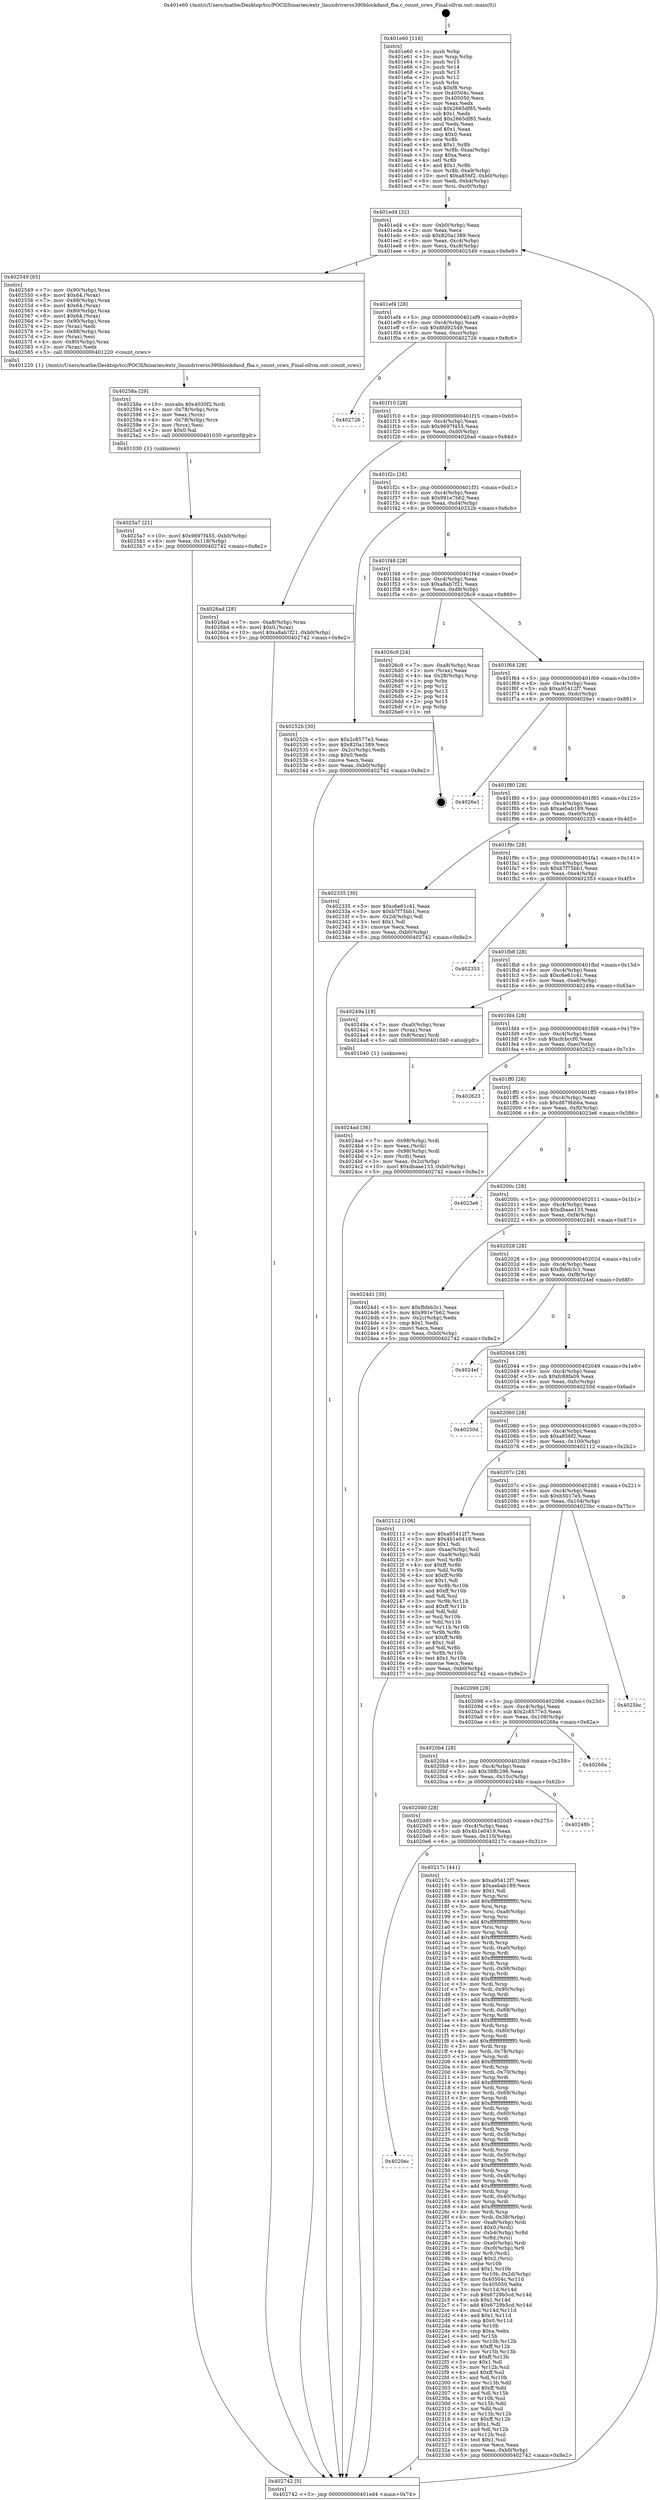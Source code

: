 digraph "0x401e60" {
  label = "0x401e60 (/mnt/c/Users/mathe/Desktop/tcc/POCII/binaries/extr_linuxdriverss390blockdasd_fba.c_count_ccws_Final-ollvm.out::main(0))"
  labelloc = "t"
  node[shape=record]

  Entry [label="",width=0.3,height=0.3,shape=circle,fillcolor=black,style=filled]
  "0x401ed4" [label="{
     0x401ed4 [32]\l
     | [instrs]\l
     &nbsp;&nbsp;0x401ed4 \<+6\>: mov -0xb0(%rbp),%eax\l
     &nbsp;&nbsp;0x401eda \<+2\>: mov %eax,%ecx\l
     &nbsp;&nbsp;0x401edc \<+6\>: sub $0x820a1389,%ecx\l
     &nbsp;&nbsp;0x401ee2 \<+6\>: mov %eax,-0xc4(%rbp)\l
     &nbsp;&nbsp;0x401ee8 \<+6\>: mov %ecx,-0xc8(%rbp)\l
     &nbsp;&nbsp;0x401eee \<+6\>: je 0000000000402549 \<main+0x6e9\>\l
  }"]
  "0x402549" [label="{
     0x402549 [65]\l
     | [instrs]\l
     &nbsp;&nbsp;0x402549 \<+7\>: mov -0x90(%rbp),%rax\l
     &nbsp;&nbsp;0x402550 \<+6\>: movl $0x64,(%rax)\l
     &nbsp;&nbsp;0x402556 \<+7\>: mov -0x88(%rbp),%rax\l
     &nbsp;&nbsp;0x40255d \<+6\>: movl $0x64,(%rax)\l
     &nbsp;&nbsp;0x402563 \<+4\>: mov -0x80(%rbp),%rax\l
     &nbsp;&nbsp;0x402567 \<+6\>: movl $0x64,(%rax)\l
     &nbsp;&nbsp;0x40256d \<+7\>: mov -0x90(%rbp),%rax\l
     &nbsp;&nbsp;0x402574 \<+2\>: mov (%rax),%edi\l
     &nbsp;&nbsp;0x402576 \<+7\>: mov -0x88(%rbp),%rax\l
     &nbsp;&nbsp;0x40257d \<+2\>: mov (%rax),%esi\l
     &nbsp;&nbsp;0x40257f \<+4\>: mov -0x80(%rbp),%rax\l
     &nbsp;&nbsp;0x402583 \<+2\>: mov (%rax),%edx\l
     &nbsp;&nbsp;0x402585 \<+5\>: call 0000000000401220 \<count_ccws\>\l
     | [calls]\l
     &nbsp;&nbsp;0x401220 \{1\} (/mnt/c/Users/mathe/Desktop/tcc/POCII/binaries/extr_linuxdriverss390blockdasd_fba.c_count_ccws_Final-ollvm.out::count_ccws)\l
  }"]
  "0x401ef4" [label="{
     0x401ef4 [28]\l
     | [instrs]\l
     &nbsp;&nbsp;0x401ef4 \<+5\>: jmp 0000000000401ef9 \<main+0x99\>\l
     &nbsp;&nbsp;0x401ef9 \<+6\>: mov -0xc4(%rbp),%eax\l
     &nbsp;&nbsp;0x401eff \<+5\>: sub $0x8fd92549,%eax\l
     &nbsp;&nbsp;0x401f04 \<+6\>: mov %eax,-0xcc(%rbp)\l
     &nbsp;&nbsp;0x401f0a \<+6\>: je 0000000000402726 \<main+0x8c6\>\l
  }"]
  Exit [label="",width=0.3,height=0.3,shape=circle,fillcolor=black,style=filled,peripheries=2]
  "0x402726" [label="{
     0x402726\l
  }", style=dashed]
  "0x401f10" [label="{
     0x401f10 [28]\l
     | [instrs]\l
     &nbsp;&nbsp;0x401f10 \<+5\>: jmp 0000000000401f15 \<main+0xb5\>\l
     &nbsp;&nbsp;0x401f15 \<+6\>: mov -0xc4(%rbp),%eax\l
     &nbsp;&nbsp;0x401f1b \<+5\>: sub $0x9697f455,%eax\l
     &nbsp;&nbsp;0x401f20 \<+6\>: mov %eax,-0xd0(%rbp)\l
     &nbsp;&nbsp;0x401f26 \<+6\>: je 00000000004026ad \<main+0x84d\>\l
  }"]
  "0x4025a7" [label="{
     0x4025a7 [21]\l
     | [instrs]\l
     &nbsp;&nbsp;0x4025a7 \<+10\>: movl $0x9697f455,-0xb0(%rbp)\l
     &nbsp;&nbsp;0x4025b1 \<+6\>: mov %eax,-0x118(%rbp)\l
     &nbsp;&nbsp;0x4025b7 \<+5\>: jmp 0000000000402742 \<main+0x8e2\>\l
  }"]
  "0x4026ad" [label="{
     0x4026ad [28]\l
     | [instrs]\l
     &nbsp;&nbsp;0x4026ad \<+7\>: mov -0xa8(%rbp),%rax\l
     &nbsp;&nbsp;0x4026b4 \<+6\>: movl $0x0,(%rax)\l
     &nbsp;&nbsp;0x4026ba \<+10\>: movl $0xa8ab7f21,-0xb0(%rbp)\l
     &nbsp;&nbsp;0x4026c4 \<+5\>: jmp 0000000000402742 \<main+0x8e2\>\l
  }"]
  "0x401f2c" [label="{
     0x401f2c [28]\l
     | [instrs]\l
     &nbsp;&nbsp;0x401f2c \<+5\>: jmp 0000000000401f31 \<main+0xd1\>\l
     &nbsp;&nbsp;0x401f31 \<+6\>: mov -0xc4(%rbp),%eax\l
     &nbsp;&nbsp;0x401f37 \<+5\>: sub $0x991e7b62,%eax\l
     &nbsp;&nbsp;0x401f3c \<+6\>: mov %eax,-0xd4(%rbp)\l
     &nbsp;&nbsp;0x401f42 \<+6\>: je 000000000040252b \<main+0x6cb\>\l
  }"]
  "0x40258a" [label="{
     0x40258a [29]\l
     | [instrs]\l
     &nbsp;&nbsp;0x40258a \<+10\>: movabs $0x4030f2,%rdi\l
     &nbsp;&nbsp;0x402594 \<+4\>: mov -0x78(%rbp),%rcx\l
     &nbsp;&nbsp;0x402598 \<+2\>: mov %eax,(%rcx)\l
     &nbsp;&nbsp;0x40259a \<+4\>: mov -0x78(%rbp),%rcx\l
     &nbsp;&nbsp;0x40259e \<+2\>: mov (%rcx),%esi\l
     &nbsp;&nbsp;0x4025a0 \<+2\>: mov $0x0,%al\l
     &nbsp;&nbsp;0x4025a2 \<+5\>: call 0000000000401030 \<printf@plt\>\l
     | [calls]\l
     &nbsp;&nbsp;0x401030 \{1\} (unknown)\l
  }"]
  "0x40252b" [label="{
     0x40252b [30]\l
     | [instrs]\l
     &nbsp;&nbsp;0x40252b \<+5\>: mov $0x2c8577e3,%eax\l
     &nbsp;&nbsp;0x402530 \<+5\>: mov $0x820a1389,%ecx\l
     &nbsp;&nbsp;0x402535 \<+3\>: mov -0x2c(%rbp),%edx\l
     &nbsp;&nbsp;0x402538 \<+3\>: cmp $0x0,%edx\l
     &nbsp;&nbsp;0x40253b \<+3\>: cmove %ecx,%eax\l
     &nbsp;&nbsp;0x40253e \<+6\>: mov %eax,-0xb0(%rbp)\l
     &nbsp;&nbsp;0x402544 \<+5\>: jmp 0000000000402742 \<main+0x8e2\>\l
  }"]
  "0x401f48" [label="{
     0x401f48 [28]\l
     | [instrs]\l
     &nbsp;&nbsp;0x401f48 \<+5\>: jmp 0000000000401f4d \<main+0xed\>\l
     &nbsp;&nbsp;0x401f4d \<+6\>: mov -0xc4(%rbp),%eax\l
     &nbsp;&nbsp;0x401f53 \<+5\>: sub $0xa8ab7f21,%eax\l
     &nbsp;&nbsp;0x401f58 \<+6\>: mov %eax,-0xd8(%rbp)\l
     &nbsp;&nbsp;0x401f5e \<+6\>: je 00000000004026c9 \<main+0x869\>\l
  }"]
  "0x4024ad" [label="{
     0x4024ad [36]\l
     | [instrs]\l
     &nbsp;&nbsp;0x4024ad \<+7\>: mov -0x98(%rbp),%rdi\l
     &nbsp;&nbsp;0x4024b4 \<+2\>: mov %eax,(%rdi)\l
     &nbsp;&nbsp;0x4024b6 \<+7\>: mov -0x98(%rbp),%rdi\l
     &nbsp;&nbsp;0x4024bd \<+2\>: mov (%rdi),%eax\l
     &nbsp;&nbsp;0x4024bf \<+3\>: mov %eax,-0x2c(%rbp)\l
     &nbsp;&nbsp;0x4024c2 \<+10\>: movl $0xdbaae133,-0xb0(%rbp)\l
     &nbsp;&nbsp;0x4024cc \<+5\>: jmp 0000000000402742 \<main+0x8e2\>\l
  }"]
  "0x4026c9" [label="{
     0x4026c9 [24]\l
     | [instrs]\l
     &nbsp;&nbsp;0x4026c9 \<+7\>: mov -0xa8(%rbp),%rax\l
     &nbsp;&nbsp;0x4026d0 \<+2\>: mov (%rax),%eax\l
     &nbsp;&nbsp;0x4026d2 \<+4\>: lea -0x28(%rbp),%rsp\l
     &nbsp;&nbsp;0x4026d6 \<+1\>: pop %rbx\l
     &nbsp;&nbsp;0x4026d7 \<+2\>: pop %r12\l
     &nbsp;&nbsp;0x4026d9 \<+2\>: pop %r13\l
     &nbsp;&nbsp;0x4026db \<+2\>: pop %r14\l
     &nbsp;&nbsp;0x4026dd \<+2\>: pop %r15\l
     &nbsp;&nbsp;0x4026df \<+1\>: pop %rbp\l
     &nbsp;&nbsp;0x4026e0 \<+1\>: ret\l
  }"]
  "0x401f64" [label="{
     0x401f64 [28]\l
     | [instrs]\l
     &nbsp;&nbsp;0x401f64 \<+5\>: jmp 0000000000401f69 \<main+0x109\>\l
     &nbsp;&nbsp;0x401f69 \<+6\>: mov -0xc4(%rbp),%eax\l
     &nbsp;&nbsp;0x401f6f \<+5\>: sub $0xa95412f7,%eax\l
     &nbsp;&nbsp;0x401f74 \<+6\>: mov %eax,-0xdc(%rbp)\l
     &nbsp;&nbsp;0x401f7a \<+6\>: je 00000000004026e1 \<main+0x881\>\l
  }"]
  "0x4020ec" [label="{
     0x4020ec\l
  }", style=dashed]
  "0x4026e1" [label="{
     0x4026e1\l
  }", style=dashed]
  "0x401f80" [label="{
     0x401f80 [28]\l
     | [instrs]\l
     &nbsp;&nbsp;0x401f80 \<+5\>: jmp 0000000000401f85 \<main+0x125\>\l
     &nbsp;&nbsp;0x401f85 \<+6\>: mov -0xc4(%rbp),%eax\l
     &nbsp;&nbsp;0x401f8b \<+5\>: sub $0xaebab189,%eax\l
     &nbsp;&nbsp;0x401f90 \<+6\>: mov %eax,-0xe0(%rbp)\l
     &nbsp;&nbsp;0x401f96 \<+6\>: je 0000000000402335 \<main+0x4d5\>\l
  }"]
  "0x40217c" [label="{
     0x40217c [441]\l
     | [instrs]\l
     &nbsp;&nbsp;0x40217c \<+5\>: mov $0xa95412f7,%eax\l
     &nbsp;&nbsp;0x402181 \<+5\>: mov $0xaebab189,%ecx\l
     &nbsp;&nbsp;0x402186 \<+2\>: mov $0x1,%dl\l
     &nbsp;&nbsp;0x402188 \<+3\>: mov %rsp,%rsi\l
     &nbsp;&nbsp;0x40218b \<+4\>: add $0xfffffffffffffff0,%rsi\l
     &nbsp;&nbsp;0x40218f \<+3\>: mov %rsi,%rsp\l
     &nbsp;&nbsp;0x402192 \<+7\>: mov %rsi,-0xa8(%rbp)\l
     &nbsp;&nbsp;0x402199 \<+3\>: mov %rsp,%rsi\l
     &nbsp;&nbsp;0x40219c \<+4\>: add $0xfffffffffffffff0,%rsi\l
     &nbsp;&nbsp;0x4021a0 \<+3\>: mov %rsi,%rsp\l
     &nbsp;&nbsp;0x4021a3 \<+3\>: mov %rsp,%rdi\l
     &nbsp;&nbsp;0x4021a6 \<+4\>: add $0xfffffffffffffff0,%rdi\l
     &nbsp;&nbsp;0x4021aa \<+3\>: mov %rdi,%rsp\l
     &nbsp;&nbsp;0x4021ad \<+7\>: mov %rdi,-0xa0(%rbp)\l
     &nbsp;&nbsp;0x4021b4 \<+3\>: mov %rsp,%rdi\l
     &nbsp;&nbsp;0x4021b7 \<+4\>: add $0xfffffffffffffff0,%rdi\l
     &nbsp;&nbsp;0x4021bb \<+3\>: mov %rdi,%rsp\l
     &nbsp;&nbsp;0x4021be \<+7\>: mov %rdi,-0x98(%rbp)\l
     &nbsp;&nbsp;0x4021c5 \<+3\>: mov %rsp,%rdi\l
     &nbsp;&nbsp;0x4021c8 \<+4\>: add $0xfffffffffffffff0,%rdi\l
     &nbsp;&nbsp;0x4021cc \<+3\>: mov %rdi,%rsp\l
     &nbsp;&nbsp;0x4021cf \<+7\>: mov %rdi,-0x90(%rbp)\l
     &nbsp;&nbsp;0x4021d6 \<+3\>: mov %rsp,%rdi\l
     &nbsp;&nbsp;0x4021d9 \<+4\>: add $0xfffffffffffffff0,%rdi\l
     &nbsp;&nbsp;0x4021dd \<+3\>: mov %rdi,%rsp\l
     &nbsp;&nbsp;0x4021e0 \<+7\>: mov %rdi,-0x88(%rbp)\l
     &nbsp;&nbsp;0x4021e7 \<+3\>: mov %rsp,%rdi\l
     &nbsp;&nbsp;0x4021ea \<+4\>: add $0xfffffffffffffff0,%rdi\l
     &nbsp;&nbsp;0x4021ee \<+3\>: mov %rdi,%rsp\l
     &nbsp;&nbsp;0x4021f1 \<+4\>: mov %rdi,-0x80(%rbp)\l
     &nbsp;&nbsp;0x4021f5 \<+3\>: mov %rsp,%rdi\l
     &nbsp;&nbsp;0x4021f8 \<+4\>: add $0xfffffffffffffff0,%rdi\l
     &nbsp;&nbsp;0x4021fc \<+3\>: mov %rdi,%rsp\l
     &nbsp;&nbsp;0x4021ff \<+4\>: mov %rdi,-0x78(%rbp)\l
     &nbsp;&nbsp;0x402203 \<+3\>: mov %rsp,%rdi\l
     &nbsp;&nbsp;0x402206 \<+4\>: add $0xfffffffffffffff0,%rdi\l
     &nbsp;&nbsp;0x40220a \<+3\>: mov %rdi,%rsp\l
     &nbsp;&nbsp;0x40220d \<+4\>: mov %rdi,-0x70(%rbp)\l
     &nbsp;&nbsp;0x402211 \<+3\>: mov %rsp,%rdi\l
     &nbsp;&nbsp;0x402214 \<+4\>: add $0xfffffffffffffff0,%rdi\l
     &nbsp;&nbsp;0x402218 \<+3\>: mov %rdi,%rsp\l
     &nbsp;&nbsp;0x40221b \<+4\>: mov %rdi,-0x68(%rbp)\l
     &nbsp;&nbsp;0x40221f \<+3\>: mov %rsp,%rdi\l
     &nbsp;&nbsp;0x402222 \<+4\>: add $0xfffffffffffffff0,%rdi\l
     &nbsp;&nbsp;0x402226 \<+3\>: mov %rdi,%rsp\l
     &nbsp;&nbsp;0x402229 \<+4\>: mov %rdi,-0x60(%rbp)\l
     &nbsp;&nbsp;0x40222d \<+3\>: mov %rsp,%rdi\l
     &nbsp;&nbsp;0x402230 \<+4\>: add $0xfffffffffffffff0,%rdi\l
     &nbsp;&nbsp;0x402234 \<+3\>: mov %rdi,%rsp\l
     &nbsp;&nbsp;0x402237 \<+4\>: mov %rdi,-0x58(%rbp)\l
     &nbsp;&nbsp;0x40223b \<+3\>: mov %rsp,%rdi\l
     &nbsp;&nbsp;0x40223e \<+4\>: add $0xfffffffffffffff0,%rdi\l
     &nbsp;&nbsp;0x402242 \<+3\>: mov %rdi,%rsp\l
     &nbsp;&nbsp;0x402245 \<+4\>: mov %rdi,-0x50(%rbp)\l
     &nbsp;&nbsp;0x402249 \<+3\>: mov %rsp,%rdi\l
     &nbsp;&nbsp;0x40224c \<+4\>: add $0xfffffffffffffff0,%rdi\l
     &nbsp;&nbsp;0x402250 \<+3\>: mov %rdi,%rsp\l
     &nbsp;&nbsp;0x402253 \<+4\>: mov %rdi,-0x48(%rbp)\l
     &nbsp;&nbsp;0x402257 \<+3\>: mov %rsp,%rdi\l
     &nbsp;&nbsp;0x40225a \<+4\>: add $0xfffffffffffffff0,%rdi\l
     &nbsp;&nbsp;0x40225e \<+3\>: mov %rdi,%rsp\l
     &nbsp;&nbsp;0x402261 \<+4\>: mov %rdi,-0x40(%rbp)\l
     &nbsp;&nbsp;0x402265 \<+3\>: mov %rsp,%rdi\l
     &nbsp;&nbsp;0x402268 \<+4\>: add $0xfffffffffffffff0,%rdi\l
     &nbsp;&nbsp;0x40226c \<+3\>: mov %rdi,%rsp\l
     &nbsp;&nbsp;0x40226f \<+4\>: mov %rdi,-0x38(%rbp)\l
     &nbsp;&nbsp;0x402273 \<+7\>: mov -0xa8(%rbp),%rdi\l
     &nbsp;&nbsp;0x40227a \<+6\>: movl $0x0,(%rdi)\l
     &nbsp;&nbsp;0x402280 \<+7\>: mov -0xb4(%rbp),%r8d\l
     &nbsp;&nbsp;0x402287 \<+3\>: mov %r8d,(%rsi)\l
     &nbsp;&nbsp;0x40228a \<+7\>: mov -0xa0(%rbp),%rdi\l
     &nbsp;&nbsp;0x402291 \<+7\>: mov -0xc0(%rbp),%r9\l
     &nbsp;&nbsp;0x402298 \<+3\>: mov %r9,(%rdi)\l
     &nbsp;&nbsp;0x40229b \<+3\>: cmpl $0x2,(%rsi)\l
     &nbsp;&nbsp;0x40229e \<+4\>: setne %r10b\l
     &nbsp;&nbsp;0x4022a2 \<+4\>: and $0x1,%r10b\l
     &nbsp;&nbsp;0x4022a6 \<+4\>: mov %r10b,-0x2d(%rbp)\l
     &nbsp;&nbsp;0x4022aa \<+8\>: mov 0x40504c,%r11d\l
     &nbsp;&nbsp;0x4022b2 \<+7\>: mov 0x405050,%ebx\l
     &nbsp;&nbsp;0x4022b9 \<+3\>: mov %r11d,%r14d\l
     &nbsp;&nbsp;0x4022bc \<+7\>: sub $0x6729b5cd,%r14d\l
     &nbsp;&nbsp;0x4022c3 \<+4\>: sub $0x1,%r14d\l
     &nbsp;&nbsp;0x4022c7 \<+7\>: add $0x6729b5cd,%r14d\l
     &nbsp;&nbsp;0x4022ce \<+4\>: imul %r14d,%r11d\l
     &nbsp;&nbsp;0x4022d2 \<+4\>: and $0x1,%r11d\l
     &nbsp;&nbsp;0x4022d6 \<+4\>: cmp $0x0,%r11d\l
     &nbsp;&nbsp;0x4022da \<+4\>: sete %r10b\l
     &nbsp;&nbsp;0x4022de \<+3\>: cmp $0xa,%ebx\l
     &nbsp;&nbsp;0x4022e1 \<+4\>: setl %r15b\l
     &nbsp;&nbsp;0x4022e5 \<+3\>: mov %r10b,%r12b\l
     &nbsp;&nbsp;0x4022e8 \<+4\>: xor $0xff,%r12b\l
     &nbsp;&nbsp;0x4022ec \<+3\>: mov %r15b,%r13b\l
     &nbsp;&nbsp;0x4022ef \<+4\>: xor $0xff,%r13b\l
     &nbsp;&nbsp;0x4022f3 \<+3\>: xor $0x1,%dl\l
     &nbsp;&nbsp;0x4022f6 \<+3\>: mov %r12b,%sil\l
     &nbsp;&nbsp;0x4022f9 \<+4\>: and $0xff,%sil\l
     &nbsp;&nbsp;0x4022fd \<+3\>: and %dl,%r10b\l
     &nbsp;&nbsp;0x402300 \<+3\>: mov %r13b,%dil\l
     &nbsp;&nbsp;0x402303 \<+4\>: and $0xff,%dil\l
     &nbsp;&nbsp;0x402307 \<+3\>: and %dl,%r15b\l
     &nbsp;&nbsp;0x40230a \<+3\>: or %r10b,%sil\l
     &nbsp;&nbsp;0x40230d \<+3\>: or %r15b,%dil\l
     &nbsp;&nbsp;0x402310 \<+3\>: xor %dil,%sil\l
     &nbsp;&nbsp;0x402313 \<+3\>: or %r13b,%r12b\l
     &nbsp;&nbsp;0x402316 \<+4\>: xor $0xff,%r12b\l
     &nbsp;&nbsp;0x40231a \<+3\>: or $0x1,%dl\l
     &nbsp;&nbsp;0x40231d \<+3\>: and %dl,%r12b\l
     &nbsp;&nbsp;0x402320 \<+3\>: or %r12b,%sil\l
     &nbsp;&nbsp;0x402323 \<+4\>: test $0x1,%sil\l
     &nbsp;&nbsp;0x402327 \<+3\>: cmovne %ecx,%eax\l
     &nbsp;&nbsp;0x40232a \<+6\>: mov %eax,-0xb0(%rbp)\l
     &nbsp;&nbsp;0x402330 \<+5\>: jmp 0000000000402742 \<main+0x8e2\>\l
  }"]
  "0x402335" [label="{
     0x402335 [30]\l
     | [instrs]\l
     &nbsp;&nbsp;0x402335 \<+5\>: mov $0xc6e61c41,%eax\l
     &nbsp;&nbsp;0x40233a \<+5\>: mov $0xb7f75bb1,%ecx\l
     &nbsp;&nbsp;0x40233f \<+3\>: mov -0x2d(%rbp),%dl\l
     &nbsp;&nbsp;0x402342 \<+3\>: test $0x1,%dl\l
     &nbsp;&nbsp;0x402345 \<+3\>: cmovne %ecx,%eax\l
     &nbsp;&nbsp;0x402348 \<+6\>: mov %eax,-0xb0(%rbp)\l
     &nbsp;&nbsp;0x40234e \<+5\>: jmp 0000000000402742 \<main+0x8e2\>\l
  }"]
  "0x401f9c" [label="{
     0x401f9c [28]\l
     | [instrs]\l
     &nbsp;&nbsp;0x401f9c \<+5\>: jmp 0000000000401fa1 \<main+0x141\>\l
     &nbsp;&nbsp;0x401fa1 \<+6\>: mov -0xc4(%rbp),%eax\l
     &nbsp;&nbsp;0x401fa7 \<+5\>: sub $0xb7f75bb1,%eax\l
     &nbsp;&nbsp;0x401fac \<+6\>: mov %eax,-0xe4(%rbp)\l
     &nbsp;&nbsp;0x401fb2 \<+6\>: je 0000000000402353 \<main+0x4f3\>\l
  }"]
  "0x4020d0" [label="{
     0x4020d0 [28]\l
     | [instrs]\l
     &nbsp;&nbsp;0x4020d0 \<+5\>: jmp 00000000004020d5 \<main+0x275\>\l
     &nbsp;&nbsp;0x4020d5 \<+6\>: mov -0xc4(%rbp),%eax\l
     &nbsp;&nbsp;0x4020db \<+5\>: sub $0x4b1e0419,%eax\l
     &nbsp;&nbsp;0x4020e0 \<+6\>: mov %eax,-0x110(%rbp)\l
     &nbsp;&nbsp;0x4020e6 \<+6\>: je 000000000040217c \<main+0x31c\>\l
  }"]
  "0x402353" [label="{
     0x402353\l
  }", style=dashed]
  "0x401fb8" [label="{
     0x401fb8 [28]\l
     | [instrs]\l
     &nbsp;&nbsp;0x401fb8 \<+5\>: jmp 0000000000401fbd \<main+0x15d\>\l
     &nbsp;&nbsp;0x401fbd \<+6\>: mov -0xc4(%rbp),%eax\l
     &nbsp;&nbsp;0x401fc3 \<+5\>: sub $0xc6e61c41,%eax\l
     &nbsp;&nbsp;0x401fc8 \<+6\>: mov %eax,-0xe8(%rbp)\l
     &nbsp;&nbsp;0x401fce \<+6\>: je 000000000040249a \<main+0x63a\>\l
  }"]
  "0x40248b" [label="{
     0x40248b\l
  }", style=dashed]
  "0x40249a" [label="{
     0x40249a [19]\l
     | [instrs]\l
     &nbsp;&nbsp;0x40249a \<+7\>: mov -0xa0(%rbp),%rax\l
     &nbsp;&nbsp;0x4024a1 \<+3\>: mov (%rax),%rax\l
     &nbsp;&nbsp;0x4024a4 \<+4\>: mov 0x8(%rax),%rdi\l
     &nbsp;&nbsp;0x4024a8 \<+5\>: call 0000000000401040 \<atoi@plt\>\l
     | [calls]\l
     &nbsp;&nbsp;0x401040 \{1\} (unknown)\l
  }"]
  "0x401fd4" [label="{
     0x401fd4 [28]\l
     | [instrs]\l
     &nbsp;&nbsp;0x401fd4 \<+5\>: jmp 0000000000401fd9 \<main+0x179\>\l
     &nbsp;&nbsp;0x401fd9 \<+6\>: mov -0xc4(%rbp),%eax\l
     &nbsp;&nbsp;0x401fdf \<+5\>: sub $0xcfcbccf0,%eax\l
     &nbsp;&nbsp;0x401fe4 \<+6\>: mov %eax,-0xec(%rbp)\l
     &nbsp;&nbsp;0x401fea \<+6\>: je 0000000000402623 \<main+0x7c3\>\l
  }"]
  "0x4020b4" [label="{
     0x4020b4 [28]\l
     | [instrs]\l
     &nbsp;&nbsp;0x4020b4 \<+5\>: jmp 00000000004020b9 \<main+0x259\>\l
     &nbsp;&nbsp;0x4020b9 \<+6\>: mov -0xc4(%rbp),%eax\l
     &nbsp;&nbsp;0x4020bf \<+5\>: sub $0x38ffc296,%eax\l
     &nbsp;&nbsp;0x4020c4 \<+6\>: mov %eax,-0x10c(%rbp)\l
     &nbsp;&nbsp;0x4020ca \<+6\>: je 000000000040248b \<main+0x62b\>\l
  }"]
  "0x402623" [label="{
     0x402623\l
  }", style=dashed]
  "0x401ff0" [label="{
     0x401ff0 [28]\l
     | [instrs]\l
     &nbsp;&nbsp;0x401ff0 \<+5\>: jmp 0000000000401ff5 \<main+0x195\>\l
     &nbsp;&nbsp;0x401ff5 \<+6\>: mov -0xc4(%rbp),%eax\l
     &nbsp;&nbsp;0x401ffb \<+5\>: sub $0xd879bb6a,%eax\l
     &nbsp;&nbsp;0x402000 \<+6\>: mov %eax,-0xf0(%rbp)\l
     &nbsp;&nbsp;0x402006 \<+6\>: je 00000000004023e6 \<main+0x586\>\l
  }"]
  "0x40268a" [label="{
     0x40268a\l
  }", style=dashed]
  "0x4023e6" [label="{
     0x4023e6\l
  }", style=dashed]
  "0x40200c" [label="{
     0x40200c [28]\l
     | [instrs]\l
     &nbsp;&nbsp;0x40200c \<+5\>: jmp 0000000000402011 \<main+0x1b1\>\l
     &nbsp;&nbsp;0x402011 \<+6\>: mov -0xc4(%rbp),%eax\l
     &nbsp;&nbsp;0x402017 \<+5\>: sub $0xdbaae133,%eax\l
     &nbsp;&nbsp;0x40201c \<+6\>: mov %eax,-0xf4(%rbp)\l
     &nbsp;&nbsp;0x402022 \<+6\>: je 00000000004024d1 \<main+0x671\>\l
  }"]
  "0x402098" [label="{
     0x402098 [28]\l
     | [instrs]\l
     &nbsp;&nbsp;0x402098 \<+5\>: jmp 000000000040209d \<main+0x23d\>\l
     &nbsp;&nbsp;0x40209d \<+6\>: mov -0xc4(%rbp),%eax\l
     &nbsp;&nbsp;0x4020a3 \<+5\>: sub $0x2c8577e3,%eax\l
     &nbsp;&nbsp;0x4020a8 \<+6\>: mov %eax,-0x108(%rbp)\l
     &nbsp;&nbsp;0x4020ae \<+6\>: je 000000000040268a \<main+0x82a\>\l
  }"]
  "0x4024d1" [label="{
     0x4024d1 [30]\l
     | [instrs]\l
     &nbsp;&nbsp;0x4024d1 \<+5\>: mov $0xfbfeb3c1,%eax\l
     &nbsp;&nbsp;0x4024d6 \<+5\>: mov $0x991e7b62,%ecx\l
     &nbsp;&nbsp;0x4024db \<+3\>: mov -0x2c(%rbp),%edx\l
     &nbsp;&nbsp;0x4024de \<+3\>: cmp $0x1,%edx\l
     &nbsp;&nbsp;0x4024e1 \<+3\>: cmovl %ecx,%eax\l
     &nbsp;&nbsp;0x4024e4 \<+6\>: mov %eax,-0xb0(%rbp)\l
     &nbsp;&nbsp;0x4024ea \<+5\>: jmp 0000000000402742 \<main+0x8e2\>\l
  }"]
  "0x402028" [label="{
     0x402028 [28]\l
     | [instrs]\l
     &nbsp;&nbsp;0x402028 \<+5\>: jmp 000000000040202d \<main+0x1cd\>\l
     &nbsp;&nbsp;0x40202d \<+6\>: mov -0xc4(%rbp),%eax\l
     &nbsp;&nbsp;0x402033 \<+5\>: sub $0xfbfeb3c1,%eax\l
     &nbsp;&nbsp;0x402038 \<+6\>: mov %eax,-0xf8(%rbp)\l
     &nbsp;&nbsp;0x40203e \<+6\>: je 00000000004024ef \<main+0x68f\>\l
  }"]
  "0x4025bc" [label="{
     0x4025bc\l
  }", style=dashed]
  "0x4024ef" [label="{
     0x4024ef\l
  }", style=dashed]
  "0x402044" [label="{
     0x402044 [28]\l
     | [instrs]\l
     &nbsp;&nbsp;0x402044 \<+5\>: jmp 0000000000402049 \<main+0x1e9\>\l
     &nbsp;&nbsp;0x402049 \<+6\>: mov -0xc4(%rbp),%eax\l
     &nbsp;&nbsp;0x40204f \<+5\>: sub $0xfc88fa09,%eax\l
     &nbsp;&nbsp;0x402054 \<+6\>: mov %eax,-0xfc(%rbp)\l
     &nbsp;&nbsp;0x40205a \<+6\>: je 000000000040250d \<main+0x6ad\>\l
  }"]
  "0x401e60" [label="{
     0x401e60 [116]\l
     | [instrs]\l
     &nbsp;&nbsp;0x401e60 \<+1\>: push %rbp\l
     &nbsp;&nbsp;0x401e61 \<+3\>: mov %rsp,%rbp\l
     &nbsp;&nbsp;0x401e64 \<+2\>: push %r15\l
     &nbsp;&nbsp;0x401e66 \<+2\>: push %r14\l
     &nbsp;&nbsp;0x401e68 \<+2\>: push %r13\l
     &nbsp;&nbsp;0x401e6a \<+2\>: push %r12\l
     &nbsp;&nbsp;0x401e6c \<+1\>: push %rbx\l
     &nbsp;&nbsp;0x401e6d \<+7\>: sub $0xf8,%rsp\l
     &nbsp;&nbsp;0x401e74 \<+7\>: mov 0x40504c,%eax\l
     &nbsp;&nbsp;0x401e7b \<+7\>: mov 0x405050,%ecx\l
     &nbsp;&nbsp;0x401e82 \<+2\>: mov %eax,%edx\l
     &nbsp;&nbsp;0x401e84 \<+6\>: sub $0x2665df85,%edx\l
     &nbsp;&nbsp;0x401e8a \<+3\>: sub $0x1,%edx\l
     &nbsp;&nbsp;0x401e8d \<+6\>: add $0x2665df85,%edx\l
     &nbsp;&nbsp;0x401e93 \<+3\>: imul %edx,%eax\l
     &nbsp;&nbsp;0x401e96 \<+3\>: and $0x1,%eax\l
     &nbsp;&nbsp;0x401e99 \<+3\>: cmp $0x0,%eax\l
     &nbsp;&nbsp;0x401e9c \<+4\>: sete %r8b\l
     &nbsp;&nbsp;0x401ea0 \<+4\>: and $0x1,%r8b\l
     &nbsp;&nbsp;0x401ea4 \<+7\>: mov %r8b,-0xaa(%rbp)\l
     &nbsp;&nbsp;0x401eab \<+3\>: cmp $0xa,%ecx\l
     &nbsp;&nbsp;0x401eae \<+4\>: setl %r8b\l
     &nbsp;&nbsp;0x401eb2 \<+4\>: and $0x1,%r8b\l
     &nbsp;&nbsp;0x401eb6 \<+7\>: mov %r8b,-0xa9(%rbp)\l
     &nbsp;&nbsp;0x401ebd \<+10\>: movl $0xa856f2,-0xb0(%rbp)\l
     &nbsp;&nbsp;0x401ec7 \<+6\>: mov %edi,-0xb4(%rbp)\l
     &nbsp;&nbsp;0x401ecd \<+7\>: mov %rsi,-0xc0(%rbp)\l
  }"]
  "0x40250d" [label="{
     0x40250d\l
  }", style=dashed]
  "0x402060" [label="{
     0x402060 [28]\l
     | [instrs]\l
     &nbsp;&nbsp;0x402060 \<+5\>: jmp 0000000000402065 \<main+0x205\>\l
     &nbsp;&nbsp;0x402065 \<+6\>: mov -0xc4(%rbp),%eax\l
     &nbsp;&nbsp;0x40206b \<+5\>: sub $0xa856f2,%eax\l
     &nbsp;&nbsp;0x402070 \<+6\>: mov %eax,-0x100(%rbp)\l
     &nbsp;&nbsp;0x402076 \<+6\>: je 0000000000402112 \<main+0x2b2\>\l
  }"]
  "0x402742" [label="{
     0x402742 [5]\l
     | [instrs]\l
     &nbsp;&nbsp;0x402742 \<+5\>: jmp 0000000000401ed4 \<main+0x74\>\l
  }"]
  "0x402112" [label="{
     0x402112 [106]\l
     | [instrs]\l
     &nbsp;&nbsp;0x402112 \<+5\>: mov $0xa95412f7,%eax\l
     &nbsp;&nbsp;0x402117 \<+5\>: mov $0x4b1e0419,%ecx\l
     &nbsp;&nbsp;0x40211c \<+2\>: mov $0x1,%dl\l
     &nbsp;&nbsp;0x40211e \<+7\>: mov -0xaa(%rbp),%sil\l
     &nbsp;&nbsp;0x402125 \<+7\>: mov -0xa9(%rbp),%dil\l
     &nbsp;&nbsp;0x40212c \<+3\>: mov %sil,%r8b\l
     &nbsp;&nbsp;0x40212f \<+4\>: xor $0xff,%r8b\l
     &nbsp;&nbsp;0x402133 \<+3\>: mov %dil,%r9b\l
     &nbsp;&nbsp;0x402136 \<+4\>: xor $0xff,%r9b\l
     &nbsp;&nbsp;0x40213a \<+3\>: xor $0x1,%dl\l
     &nbsp;&nbsp;0x40213d \<+3\>: mov %r8b,%r10b\l
     &nbsp;&nbsp;0x402140 \<+4\>: and $0xff,%r10b\l
     &nbsp;&nbsp;0x402144 \<+3\>: and %dl,%sil\l
     &nbsp;&nbsp;0x402147 \<+3\>: mov %r9b,%r11b\l
     &nbsp;&nbsp;0x40214a \<+4\>: and $0xff,%r11b\l
     &nbsp;&nbsp;0x40214e \<+3\>: and %dl,%dil\l
     &nbsp;&nbsp;0x402151 \<+3\>: or %sil,%r10b\l
     &nbsp;&nbsp;0x402154 \<+3\>: or %dil,%r11b\l
     &nbsp;&nbsp;0x402157 \<+3\>: xor %r11b,%r10b\l
     &nbsp;&nbsp;0x40215a \<+3\>: or %r9b,%r8b\l
     &nbsp;&nbsp;0x40215d \<+4\>: xor $0xff,%r8b\l
     &nbsp;&nbsp;0x402161 \<+3\>: or $0x1,%dl\l
     &nbsp;&nbsp;0x402164 \<+3\>: and %dl,%r8b\l
     &nbsp;&nbsp;0x402167 \<+3\>: or %r8b,%r10b\l
     &nbsp;&nbsp;0x40216a \<+4\>: test $0x1,%r10b\l
     &nbsp;&nbsp;0x40216e \<+3\>: cmovne %ecx,%eax\l
     &nbsp;&nbsp;0x402171 \<+6\>: mov %eax,-0xb0(%rbp)\l
     &nbsp;&nbsp;0x402177 \<+5\>: jmp 0000000000402742 \<main+0x8e2\>\l
  }"]
  "0x40207c" [label="{
     0x40207c [28]\l
     | [instrs]\l
     &nbsp;&nbsp;0x40207c \<+5\>: jmp 0000000000402081 \<main+0x221\>\l
     &nbsp;&nbsp;0x402081 \<+6\>: mov -0xc4(%rbp),%eax\l
     &nbsp;&nbsp;0x402087 \<+5\>: sub $0xb5017e5,%eax\l
     &nbsp;&nbsp;0x40208c \<+6\>: mov %eax,-0x104(%rbp)\l
     &nbsp;&nbsp;0x402092 \<+6\>: je 00000000004025bc \<main+0x75c\>\l
  }"]
  Entry -> "0x401e60" [label=" 1"]
  "0x401ed4" -> "0x402549" [label=" 1"]
  "0x401ed4" -> "0x401ef4" [label=" 8"]
  "0x4026c9" -> Exit [label=" 1"]
  "0x401ef4" -> "0x402726" [label=" 0"]
  "0x401ef4" -> "0x401f10" [label=" 8"]
  "0x4026ad" -> "0x402742" [label=" 1"]
  "0x401f10" -> "0x4026ad" [label=" 1"]
  "0x401f10" -> "0x401f2c" [label=" 7"]
  "0x4025a7" -> "0x402742" [label=" 1"]
  "0x401f2c" -> "0x40252b" [label=" 1"]
  "0x401f2c" -> "0x401f48" [label=" 6"]
  "0x40258a" -> "0x4025a7" [label=" 1"]
  "0x401f48" -> "0x4026c9" [label=" 1"]
  "0x401f48" -> "0x401f64" [label=" 5"]
  "0x402549" -> "0x40258a" [label=" 1"]
  "0x401f64" -> "0x4026e1" [label=" 0"]
  "0x401f64" -> "0x401f80" [label=" 5"]
  "0x4024d1" -> "0x402742" [label=" 1"]
  "0x401f80" -> "0x402335" [label=" 1"]
  "0x401f80" -> "0x401f9c" [label=" 4"]
  "0x4024ad" -> "0x402742" [label=" 1"]
  "0x401f9c" -> "0x402353" [label=" 0"]
  "0x401f9c" -> "0x401fb8" [label=" 4"]
  "0x402335" -> "0x402742" [label=" 1"]
  "0x401fb8" -> "0x40249a" [label=" 1"]
  "0x401fb8" -> "0x401fd4" [label=" 3"]
  "0x40217c" -> "0x402742" [label=" 1"]
  "0x401fd4" -> "0x402623" [label=" 0"]
  "0x401fd4" -> "0x401ff0" [label=" 3"]
  "0x4020d0" -> "0x4020ec" [label=" 0"]
  "0x401ff0" -> "0x4023e6" [label=" 0"]
  "0x401ff0" -> "0x40200c" [label=" 3"]
  "0x4020d0" -> "0x40217c" [label=" 1"]
  "0x40200c" -> "0x4024d1" [label=" 1"]
  "0x40200c" -> "0x402028" [label=" 2"]
  "0x4020b4" -> "0x4020d0" [label=" 1"]
  "0x402028" -> "0x4024ef" [label=" 0"]
  "0x402028" -> "0x402044" [label=" 2"]
  "0x4020b4" -> "0x40248b" [label=" 0"]
  "0x402044" -> "0x40250d" [label=" 0"]
  "0x402044" -> "0x402060" [label=" 2"]
  "0x402098" -> "0x4020b4" [label=" 1"]
  "0x402060" -> "0x402112" [label=" 1"]
  "0x402060" -> "0x40207c" [label=" 1"]
  "0x402112" -> "0x402742" [label=" 1"]
  "0x401e60" -> "0x401ed4" [label=" 1"]
  "0x402742" -> "0x401ed4" [label=" 8"]
  "0x40252b" -> "0x402742" [label=" 1"]
  "0x40207c" -> "0x4025bc" [label=" 0"]
  "0x40207c" -> "0x402098" [label=" 1"]
  "0x40249a" -> "0x4024ad" [label=" 1"]
  "0x402098" -> "0x40268a" [label=" 0"]
}
